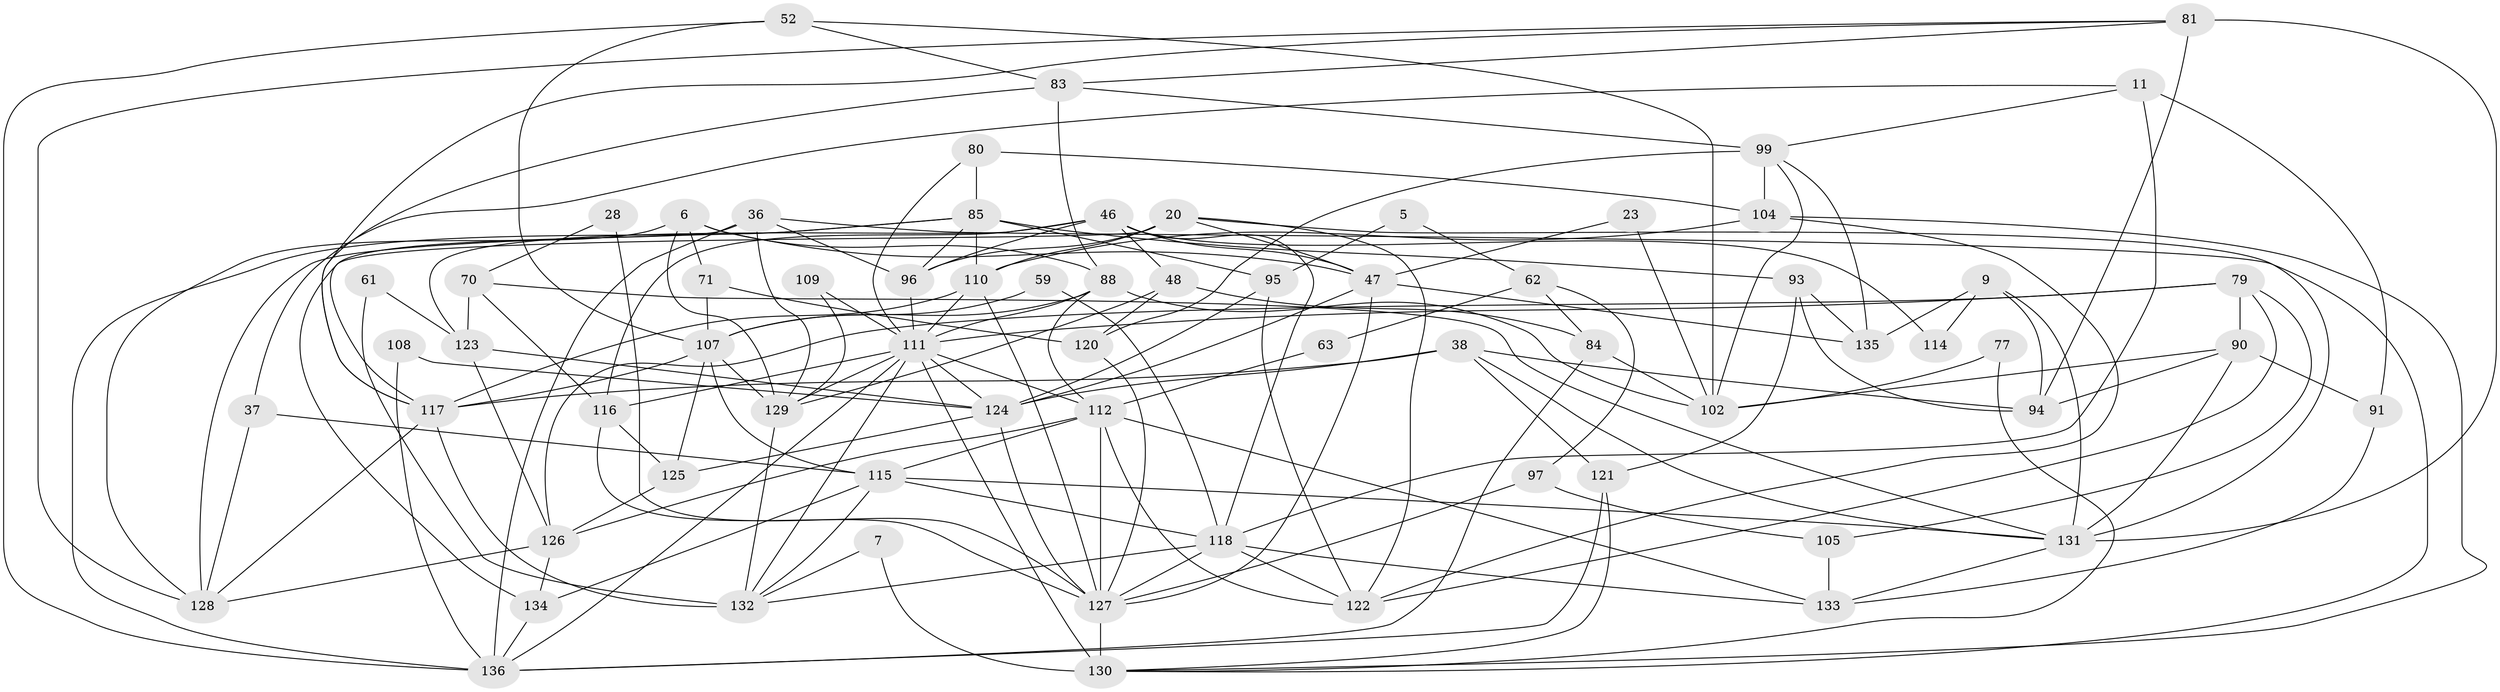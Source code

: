 // original degree distribution, {4: 0.2647058823529412, 5: 0.17647058823529413, 3: 0.25, 2: 0.15441176470588236, 6: 0.09558823529411764, 7: 0.04411764705882353, 8: 0.014705882352941176}
// Generated by graph-tools (version 1.1) at 2025/51/03/09/25 04:51:33]
// undirected, 68 vertices, 169 edges
graph export_dot {
graph [start="1"]
  node [color=gray90,style=filled];
  5;
  6;
  7;
  9;
  11;
  20 [super="+12+15"];
  23;
  28;
  36;
  37;
  38 [super="+2"];
  46 [super="+39"];
  47;
  48;
  52;
  59;
  61;
  62;
  63;
  70;
  71;
  77;
  79 [super="+55"];
  80;
  81;
  83;
  84;
  85 [super="+75"];
  88 [super="+42+53"];
  90 [super="+74"];
  91;
  93 [super="+56"];
  94;
  95 [super="+34"];
  96 [super="+89"];
  97;
  99;
  102 [super="+69"];
  104 [super="+27"];
  105;
  107 [super="+33"];
  108;
  109;
  110 [super="+1+14"];
  111 [super="+31+65+44"];
  112 [super="+54+76"];
  114;
  115 [super="+113"];
  116 [super="+25"];
  117 [super="+106"];
  118 [super="+100"];
  120 [super="+64"];
  121;
  122 [super="+87+19"];
  123;
  124 [super="+103"];
  125 [super="+78"];
  126 [super="+68"];
  127 [super="+119+51+57"];
  128 [super="+32"];
  129 [super="+22+86"];
  130 [super="+98"];
  131 [super="+92+49"];
  132 [super="+67"];
  133 [super="+60"];
  134 [super="+58"];
  135;
  136 [super="+73"];
  5 -- 62;
  5 -- 95;
  6 -- 47;
  6 -- 71;
  6 -- 128 [weight=2];
  6 -- 88;
  6 -- 129;
  7 -- 130;
  7 -- 132;
  9 -- 135;
  9 -- 94;
  9 -- 114;
  9 -- 131;
  11 -- 91;
  11 -- 37;
  11 -- 99;
  11 -- 118 [weight=2];
  20 -- 122 [weight=2];
  20 -- 96;
  20 -- 110 [weight=2];
  20 -- 47;
  20 -- 131;
  20 -- 134;
  23 -- 102;
  23 -- 47;
  28 -- 70;
  28 -- 127;
  36 -- 117 [weight=2];
  36 -- 96 [weight=2];
  36 -- 130;
  36 -- 136;
  36 -- 129;
  37 -- 115;
  37 -- 128;
  38 -- 94 [weight=2];
  38 -- 131;
  38 -- 121;
  38 -- 117;
  38 -- 124;
  46 -- 47 [weight=2];
  46 -- 48;
  46 -- 123;
  46 -- 118;
  46 -- 96;
  46 -- 114;
  46 -- 116;
  47 -- 135;
  47 -- 127;
  47 -- 124;
  48 -- 120;
  48 -- 84;
  48 -- 129;
  52 -- 102 [weight=2];
  52 -- 107 [weight=2];
  52 -- 83;
  52 -- 136;
  59 -- 118;
  59 -- 107;
  61 -- 123;
  61 -- 132;
  62 -- 84;
  62 -- 97;
  62 -- 63;
  63 -- 112;
  70 -- 123;
  70 -- 131;
  70 -- 116;
  71 -- 120;
  71 -- 107;
  77 -- 102;
  77 -- 130;
  79 -- 105;
  79 -- 90;
  79 -- 126;
  79 -- 111;
  79 -- 122;
  80 -- 85;
  80 -- 104;
  80 -- 111;
  81 -- 94;
  81 -- 83;
  81 -- 117;
  81 -- 131 [weight=3];
  81 -- 128;
  83 -- 88;
  83 -- 99;
  83 -- 117;
  84 -- 102;
  84 -- 136;
  85 -- 96;
  85 -- 128;
  85 -- 93;
  85 -- 95 [weight=2];
  85 -- 110;
  85 -- 136;
  88 -- 102 [weight=2];
  88 -- 112;
  88 -- 107;
  88 -- 111;
  90 -- 94;
  90 -- 131;
  90 -- 91;
  90 -- 102;
  91 -- 133;
  93 -- 121;
  93 -- 94;
  93 -- 135;
  95 -- 124;
  95 -- 122;
  96 -- 111 [weight=2];
  97 -- 105;
  97 -- 127 [weight=2];
  99 -- 102;
  99 -- 104;
  99 -- 120 [weight=2];
  99 -- 135;
  104 -- 130 [weight=2];
  104 -- 110;
  104 -- 122;
  105 -- 133;
  107 -- 115;
  107 -- 125;
  107 -- 117;
  107 -- 129;
  108 -- 136;
  108 -- 124;
  109 -- 129;
  109 -- 111;
  110 -- 117 [weight=2];
  110 -- 127;
  110 -- 111;
  111 -- 136;
  111 -- 116;
  111 -- 130 [weight=3];
  111 -- 132;
  111 -- 129;
  111 -- 124 [weight=2];
  111 -- 112;
  112 -- 127 [weight=2];
  112 -- 115 [weight=2];
  112 -- 126;
  112 -- 133;
  112 -- 122;
  115 -- 131 [weight=2];
  115 -- 118;
  115 -- 134;
  115 -- 132;
  116 -- 127;
  116 -- 125;
  117 -- 128;
  117 -- 132 [weight=2];
  118 -- 132;
  118 -- 127;
  118 -- 133;
  118 -- 122 [weight=2];
  120 -- 127;
  121 -- 130;
  121 -- 136;
  123 -- 126;
  123 -- 124;
  124 -- 127 [weight=3];
  124 -- 125;
  125 -- 126;
  126 -- 128;
  126 -- 134;
  127 -- 130 [weight=2];
  129 -- 132 [weight=3];
  131 -- 133;
  134 -- 136;
}
